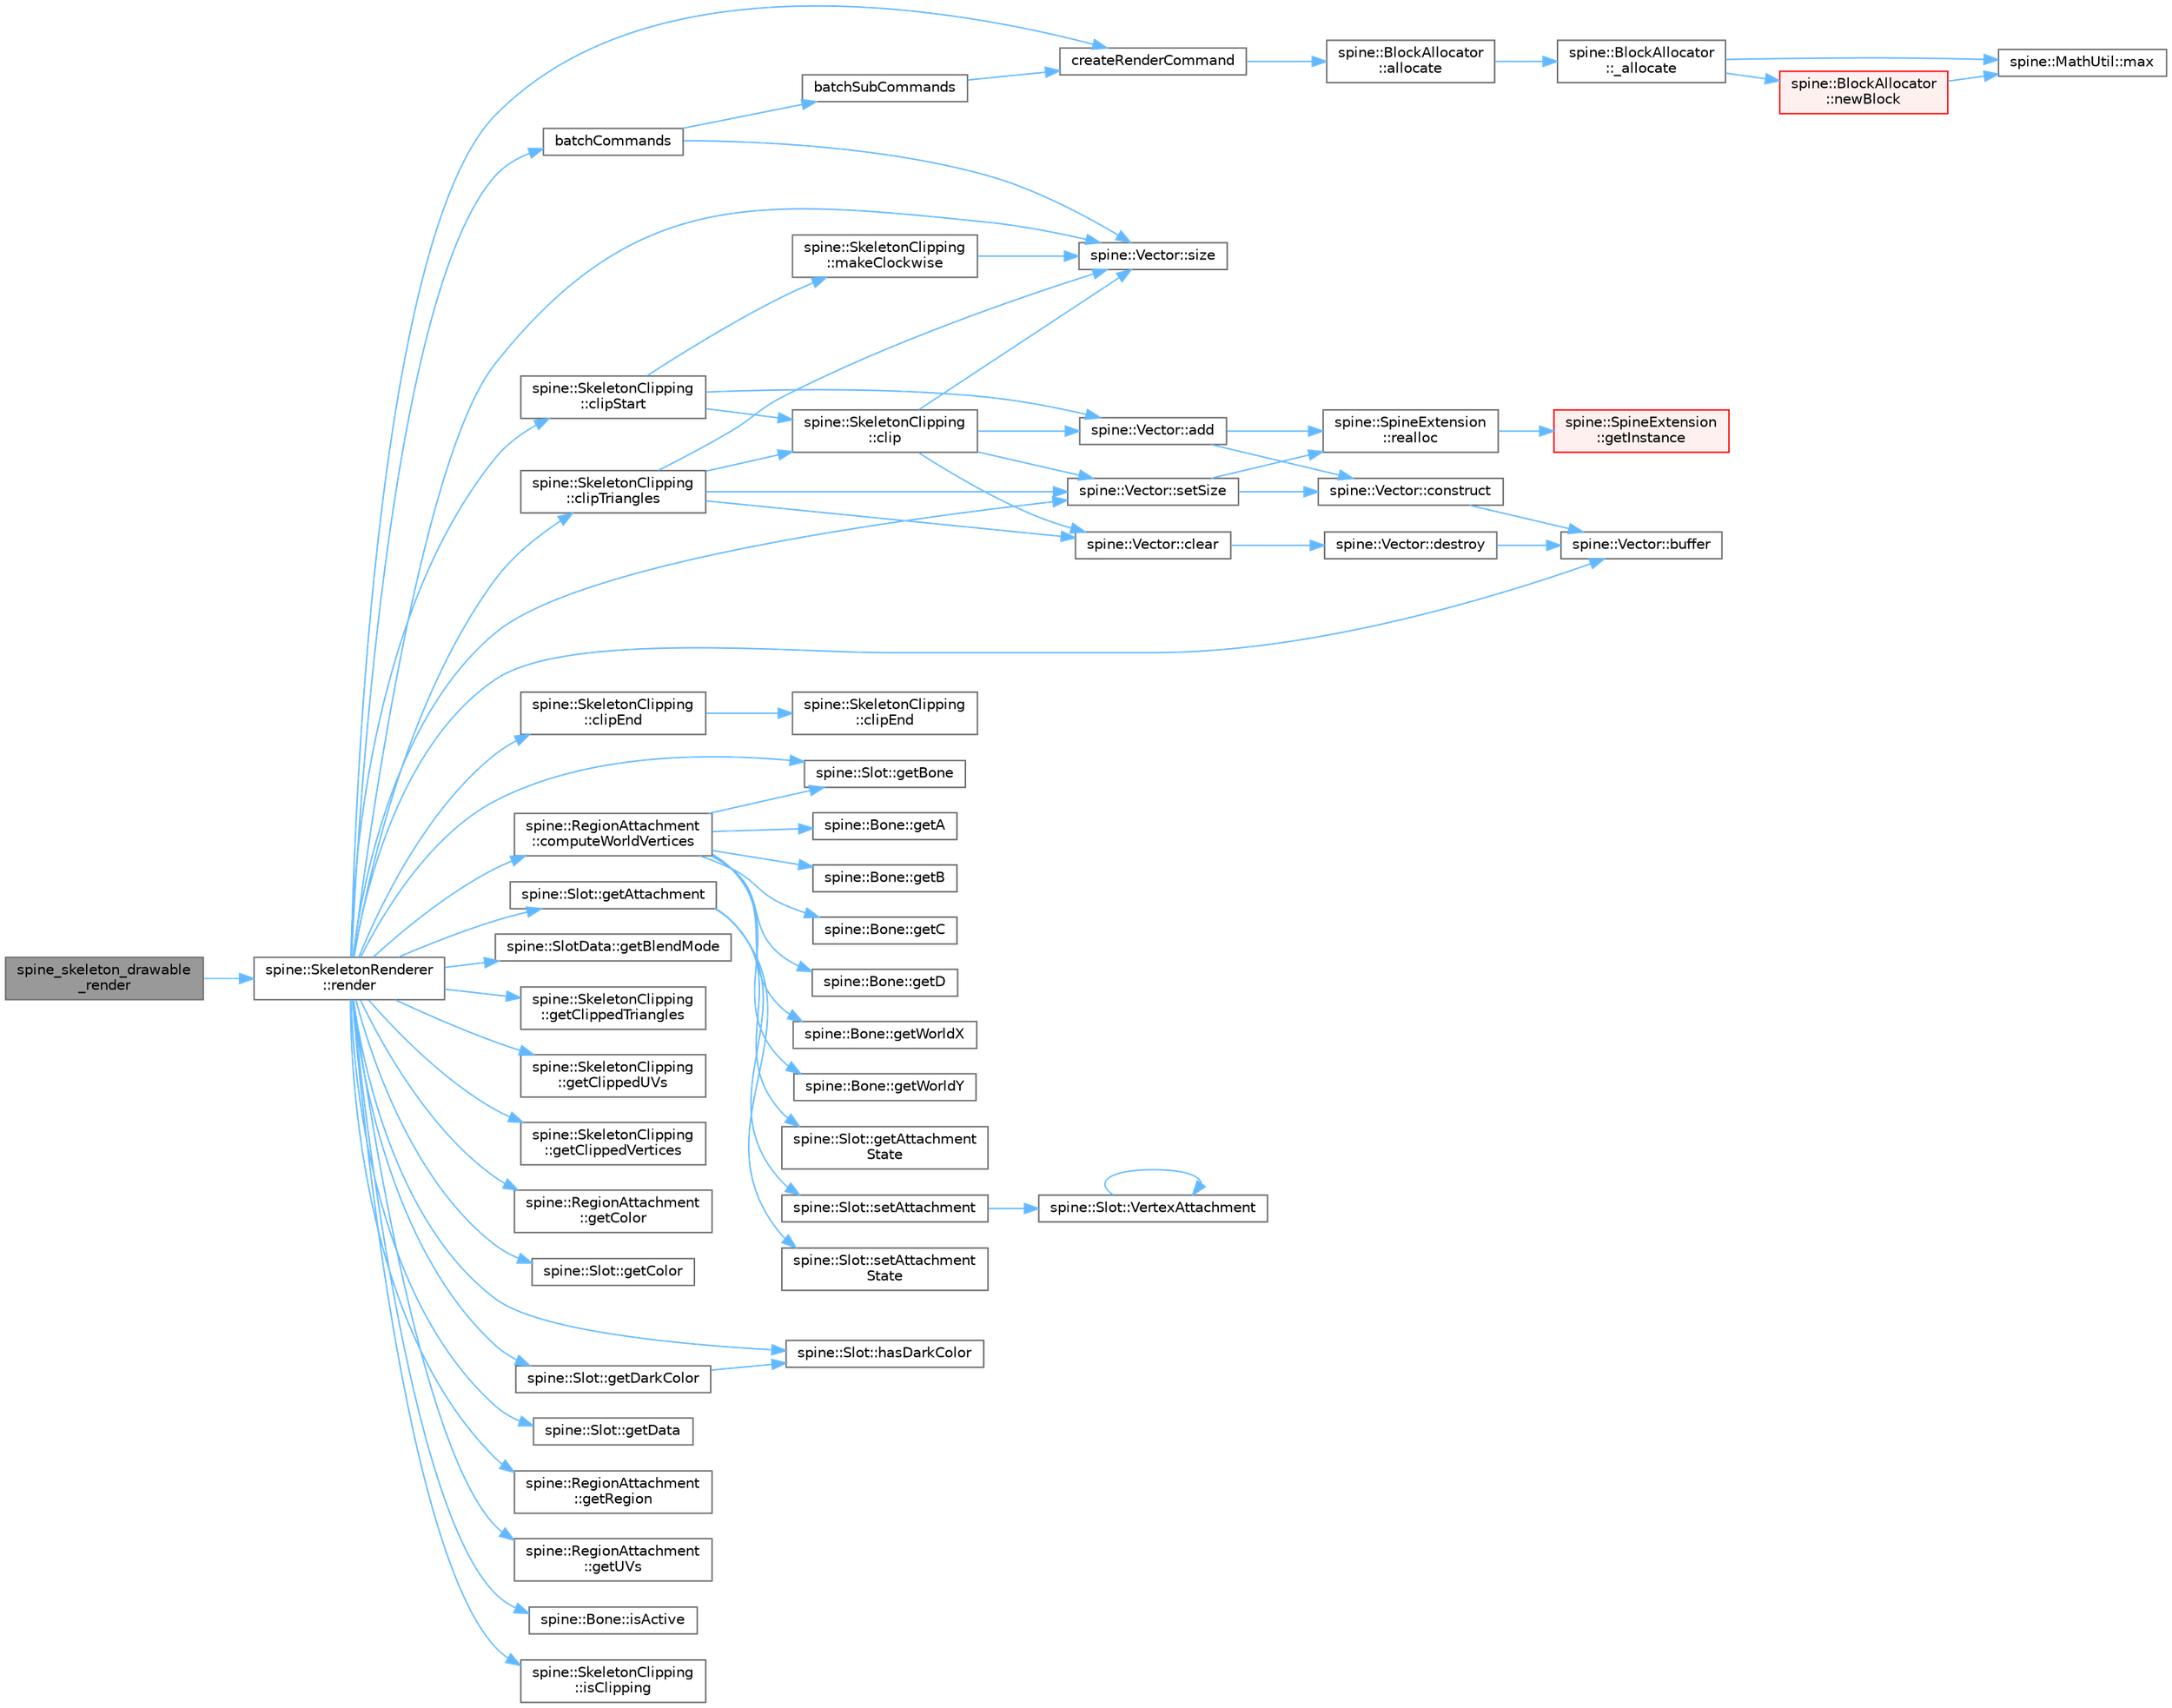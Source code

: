 digraph "spine_skeleton_drawable_render"
{
 // LATEX_PDF_SIZE
  bgcolor="transparent";
  edge [fontname=Helvetica,fontsize=10,labelfontname=Helvetica,labelfontsize=10];
  node [fontname=Helvetica,fontsize=10,shape=box,height=0.2,width=0.4];
  rankdir="LR";
  Node1 [id="Node000001",label="spine_skeleton_drawable\l_render",height=0.2,width=0.4,color="gray40", fillcolor="grey60", style="filled", fontcolor="black",tooltip=" "];
  Node1 -> Node2 [id="edge1_Node000001_Node000002",color="steelblue1",style="solid",tooltip=" "];
  Node2 [id="Node000002",label="spine::SkeletonRenderer\l::render",height=0.2,width=0.4,color="grey40", fillcolor="white", style="filled",URL="$classspine_1_1_skeleton_renderer.html#ad1457e71c0dc613dc341cc041400a59a",tooltip=" "];
  Node2 -> Node3 [id="edge2_Node000002_Node000003",color="steelblue1",style="solid",tooltip=" "];
  Node3 [id="Node000003",label="batchCommands",height=0.2,width=0.4,color="grey40", fillcolor="white", style="filled",URL="$_skeleton_renderer_8cpp.html#a2d415e915324233d5bb0015389354d09",tooltip=" "];
  Node3 -> Node4 [id="edge3_Node000003_Node000004",color="steelblue1",style="solid",tooltip=" "];
  Node4 [id="Node000004",label="batchSubCommands",height=0.2,width=0.4,color="grey40", fillcolor="white", style="filled",URL="$_skeleton_renderer_8cpp.html#a7a5cbff2cf16e751c422a1254bbd6b81",tooltip=" "];
  Node4 -> Node5 [id="edge4_Node000004_Node000005",color="steelblue1",style="solid",tooltip=" "];
  Node5 [id="Node000005",label="createRenderCommand",height=0.2,width=0.4,color="grey40", fillcolor="white", style="filled",URL="$_skeleton_renderer_8cpp.html#a3103769a521e71530534053e719e62d5",tooltip=" "];
  Node5 -> Node6 [id="edge5_Node000005_Node000006",color="steelblue1",style="solid",tooltip=" "];
  Node6 [id="Node000006",label="spine::BlockAllocator\l::allocate",height=0.2,width=0.4,color="grey40", fillcolor="white", style="filled",URL="$classspine_1_1_block_allocator.html#a0186d7cf5f46ecaca58d4634fbef27d8",tooltip=" "];
  Node6 -> Node7 [id="edge6_Node000006_Node000007",color="steelblue1",style="solid",tooltip=" "];
  Node7 [id="Node000007",label="spine::BlockAllocator\l::_allocate",height=0.2,width=0.4,color="grey40", fillcolor="white", style="filled",URL="$classspine_1_1_block_allocator.html#ab84453580f577874caafd243e23ef49f",tooltip=" "];
  Node7 -> Node8 [id="edge7_Node000007_Node000008",color="steelblue1",style="solid",tooltip=" "];
  Node8 [id="Node000008",label="spine::MathUtil::max",height=0.2,width=0.4,color="grey40", fillcolor="white", style="filled",URL="$classspine_1_1_math_util.html#a61ce0db5c69055db5e7002bd927b6c52",tooltip=" "];
  Node7 -> Node9 [id="edge8_Node000007_Node000009",color="steelblue1",style="solid",tooltip=" "];
  Node9 [id="Node000009",label="spine::BlockAllocator\l::newBlock",height=0.2,width=0.4,color="red", fillcolor="#FFF0F0", style="filled",URL="$classspine_1_1_block_allocator.html#a736398d74a07bc42b8d246f74525b306",tooltip=" "];
  Node9 -> Node8 [id="edge9_Node000009_Node000008",color="steelblue1",style="solid",tooltip=" "];
  Node3 -> Node14 [id="edge10_Node000003_Node000014",color="steelblue1",style="solid",tooltip=" "];
  Node14 [id="Node000014",label="spine::Vector::size",height=0.2,width=0.4,color="grey40", fillcolor="white", style="filled",URL="$classspine_1_1_vector.html#a9a93bc1e4174a3abf92154b3c1017542",tooltip=" "];
  Node2 -> Node15 [id="edge11_Node000002_Node000015",color="steelblue1",style="solid",tooltip=" "];
  Node15 [id="Node000015",label="spine::Vector::buffer",height=0.2,width=0.4,color="grey40", fillcolor="white", style="filled",URL="$classspine_1_1_vector.html#a51e5c426b03098af297e10efdaf52e22",tooltip=" "];
  Node2 -> Node16 [id="edge12_Node000002_Node000016",color="steelblue1",style="solid",tooltip=" "];
  Node16 [id="Node000016",label="spine::SkeletonClipping\l::clipEnd",height=0.2,width=0.4,color="grey40", fillcolor="white", style="filled",URL="$classspine_1_1_skeleton_clipping.html#a11fa3dc8501d348f0a23a110e2eed5d5",tooltip=" "];
  Node16 -> Node17 [id="edge13_Node000016_Node000017",color="steelblue1",style="solid",tooltip=" "];
  Node17 [id="Node000017",label="spine::SkeletonClipping\l::clipEnd",height=0.2,width=0.4,color="grey40", fillcolor="white", style="filled",URL="$classspine_1_1_skeleton_clipping.html#a11490e8c4e91771599c732436cd0cdfe",tooltip=" "];
  Node2 -> Node18 [id="edge14_Node000002_Node000018",color="steelblue1",style="solid",tooltip=" "];
  Node18 [id="Node000018",label="spine::SkeletonClipping\l::clipStart",height=0.2,width=0.4,color="grey40", fillcolor="white", style="filled",URL="$classspine_1_1_skeleton_clipping.html#afd2fb8e8b5813758d20b990bb22d3405",tooltip=" "];
  Node18 -> Node19 [id="edge15_Node000018_Node000019",color="steelblue1",style="solid",tooltip=" "];
  Node19 [id="Node000019",label="spine::Vector::add",height=0.2,width=0.4,color="grey40", fillcolor="white", style="filled",URL="$classspine_1_1_vector.html#ae2e7551c569fe19dd9d4528e2eaaf940",tooltip=" "];
  Node19 -> Node20 [id="edge16_Node000019_Node000020",color="steelblue1",style="solid",tooltip=" "];
  Node20 [id="Node000020",label="spine::Vector::construct",height=0.2,width=0.4,color="grey40", fillcolor="white", style="filled",URL="$classspine_1_1_vector.html#abfde582e65af47f6402e4bbdbd8a342c",tooltip=" "];
  Node20 -> Node15 [id="edge17_Node000020_Node000015",color="steelblue1",style="solid",tooltip=" "];
  Node19 -> Node21 [id="edge18_Node000019_Node000021",color="steelblue1",style="solid",tooltip=" "];
  Node21 [id="Node000021",label="spine::SpineExtension\l::realloc",height=0.2,width=0.4,color="grey40", fillcolor="white", style="filled",URL="$classspine_1_1_spine_extension.html#a7193fd3fa608111c02d744b46281cfed",tooltip=" "];
  Node21 -> Node11 [id="edge19_Node000021_Node000011",color="steelblue1",style="solid",tooltip=" "];
  Node11 [id="Node000011",label="spine::SpineExtension\l::getInstance",height=0.2,width=0.4,color="red", fillcolor="#FFF0F0", style="filled",URL="$classspine_1_1_spine_extension.html#ab60f2a37a933de36919feea9a33de55b",tooltip=" "];
  Node18 -> Node22 [id="edge20_Node000018_Node000022",color="steelblue1",style="solid",tooltip=" "];
  Node22 [id="Node000022",label="spine::SkeletonClipping\l::clip",height=0.2,width=0.4,color="grey40", fillcolor="white", style="filled",URL="$classspine_1_1_skeleton_clipping.html#a8d1c2ea59855216093e61d80d66e6974",tooltip=" "];
  Node22 -> Node19 [id="edge21_Node000022_Node000019",color="steelblue1",style="solid",tooltip=" "];
  Node22 -> Node23 [id="edge22_Node000022_Node000023",color="steelblue1",style="solid",tooltip=" "];
  Node23 [id="Node000023",label="spine::Vector::clear",height=0.2,width=0.4,color="grey40", fillcolor="white", style="filled",URL="$classspine_1_1_vector.html#a7e0da3564f29ad09f6041612389f7082",tooltip=" "];
  Node23 -> Node24 [id="edge23_Node000023_Node000024",color="steelblue1",style="solid",tooltip=" "];
  Node24 [id="Node000024",label="spine::Vector::destroy",height=0.2,width=0.4,color="grey40", fillcolor="white", style="filled",URL="$classspine_1_1_vector.html#aeda35bcc9bbf107e3120818a0047cca9",tooltip=" "];
  Node24 -> Node15 [id="edge24_Node000024_Node000015",color="steelblue1",style="solid",tooltip=" "];
  Node22 -> Node25 [id="edge25_Node000022_Node000025",color="steelblue1",style="solid",tooltip=" "];
  Node25 [id="Node000025",label="spine::Vector::setSize",height=0.2,width=0.4,color="grey40", fillcolor="white", style="filled",URL="$classspine_1_1_vector.html#afc7cd327140907874b8c8b4a7bca689e",tooltip=" "];
  Node25 -> Node20 [id="edge26_Node000025_Node000020",color="steelblue1",style="solid",tooltip=" "];
  Node25 -> Node21 [id="edge27_Node000025_Node000021",color="steelblue1",style="solid",tooltip=" "];
  Node22 -> Node14 [id="edge28_Node000022_Node000014",color="steelblue1",style="solid",tooltip=" "];
  Node18 -> Node26 [id="edge29_Node000018_Node000026",color="steelblue1",style="solid",tooltip=" "];
  Node26 [id="Node000026",label="spine::SkeletonClipping\l::makeClockwise",height=0.2,width=0.4,color="grey40", fillcolor="white", style="filled",URL="$classspine_1_1_skeleton_clipping.html#a8936829949b353cf7c2d09a91c6f12f1",tooltip=" "];
  Node26 -> Node14 [id="edge30_Node000026_Node000014",color="steelblue1",style="solid",tooltip=" "];
  Node2 -> Node27 [id="edge31_Node000002_Node000027",color="steelblue1",style="solid",tooltip=" "];
  Node27 [id="Node000027",label="spine::SkeletonClipping\l::clipTriangles",height=0.2,width=0.4,color="grey40", fillcolor="white", style="filled",URL="$classspine_1_1_skeleton_clipping.html#aec0e19eb248a06c1fd52ed6c1cae18b8",tooltip=" "];
  Node27 -> Node23 [id="edge32_Node000027_Node000023",color="steelblue1",style="solid",tooltip=" "];
  Node27 -> Node22 [id="edge33_Node000027_Node000022",color="steelblue1",style="solid",tooltip=" "];
  Node27 -> Node25 [id="edge34_Node000027_Node000025",color="steelblue1",style="solid",tooltip=" "];
  Node27 -> Node14 [id="edge35_Node000027_Node000014",color="steelblue1",style="solid",tooltip=" "];
  Node2 -> Node28 [id="edge36_Node000002_Node000028",color="steelblue1",style="solid",tooltip=" "];
  Node28 [id="Node000028",label="spine::RegionAttachment\l::computeWorldVertices",height=0.2,width=0.4,color="grey40", fillcolor="white", style="filled",URL="$classspine_1_1_region_attachment.html#aff6093b5fdcab5375c2d8b068231e66e",tooltip=" "];
  Node28 -> Node29 [id="edge37_Node000028_Node000029",color="steelblue1",style="solid",tooltip=" "];
  Node29 [id="Node000029",label="spine::Bone::getA",height=0.2,width=0.4,color="grey40", fillcolor="white", style="filled",URL="$classspine_1_1_bone.html#ad1bf794d4403f999c8f7b9f836df66d6",tooltip=" "];
  Node28 -> Node30 [id="edge38_Node000028_Node000030",color="steelblue1",style="solid",tooltip=" "];
  Node30 [id="Node000030",label="spine::Bone::getB",height=0.2,width=0.4,color="grey40", fillcolor="white", style="filled",URL="$classspine_1_1_bone.html#a058d5c49c47ceede5807b162410a1694",tooltip=" "];
  Node28 -> Node31 [id="edge39_Node000028_Node000031",color="steelblue1",style="solid",tooltip=" "];
  Node31 [id="Node000031",label="spine::Slot::getBone",height=0.2,width=0.4,color="grey40", fillcolor="white", style="filled",URL="$classspine_1_1_slot.html#a70e34507eb281998a242b6466b8465b6",tooltip=" "];
  Node28 -> Node32 [id="edge40_Node000028_Node000032",color="steelblue1",style="solid",tooltip=" "];
  Node32 [id="Node000032",label="spine::Bone::getC",height=0.2,width=0.4,color="grey40", fillcolor="white", style="filled",URL="$classspine_1_1_bone.html#a3d65d6d037c98373ee8f50c8eb8ecb9d",tooltip=" "];
  Node28 -> Node33 [id="edge41_Node000028_Node000033",color="steelblue1",style="solid",tooltip=" "];
  Node33 [id="Node000033",label="spine::Bone::getD",height=0.2,width=0.4,color="grey40", fillcolor="white", style="filled",URL="$classspine_1_1_bone.html#a5966f13d167734f5cceafca71892f5ec",tooltip=" "];
  Node28 -> Node34 [id="edge42_Node000028_Node000034",color="steelblue1",style="solid",tooltip=" "];
  Node34 [id="Node000034",label="spine::Bone::getWorldX",height=0.2,width=0.4,color="grey40", fillcolor="white", style="filled",URL="$classspine_1_1_bone.html#a31d0b696d1599e91547485b299ac0177",tooltip=" "];
  Node28 -> Node35 [id="edge43_Node000028_Node000035",color="steelblue1",style="solid",tooltip=" "];
  Node35 [id="Node000035",label="spine::Bone::getWorldY",height=0.2,width=0.4,color="grey40", fillcolor="white", style="filled",URL="$classspine_1_1_bone.html#a259cfdb2fbd70a5c57a2b59a2bcbc67a",tooltip=" "];
  Node2 -> Node5 [id="edge44_Node000002_Node000005",color="steelblue1",style="solid",tooltip=" "];
  Node2 -> Node36 [id="edge45_Node000002_Node000036",color="steelblue1",style="solid",tooltip=" "];
  Node36 [id="Node000036",label="spine::Slot::getAttachment",height=0.2,width=0.4,color="grey40", fillcolor="white", style="filled",URL="$classspine_1_1_slot.html#af8f7f6c38794624b4bbcb1031d05b37b",tooltip="May be NULL."];
  Node36 -> Node37 [id="edge46_Node000036_Node000037",color="steelblue1",style="solid",tooltip=" "];
  Node37 [id="Node000037",label="spine::Slot::getAttachment\lState",height=0.2,width=0.4,color="grey40", fillcolor="white", style="filled",URL="$classspine_1_1_slot.html#af63d2293b5f0c9769d3589a7736c55a6",tooltip=" "];
  Node36 -> Node38 [id="edge47_Node000036_Node000038",color="steelblue1",style="solid",tooltip=" "];
  Node38 [id="Node000038",label="spine::Slot::setAttachment",height=0.2,width=0.4,color="grey40", fillcolor="white", style="filled",URL="$classspine_1_1_slot.html#ad9359f3f2289ed3c013215c40b180c58",tooltip=" "];
  Node38 -> Node39 [id="edge48_Node000038_Node000039",color="steelblue1",style="solid",tooltip=" "];
  Node39 [id="Node000039",label="spine::Slot::VertexAttachment",height=0.2,width=0.4,color="grey40", fillcolor="white", style="filled",URL="$classspine_1_1_slot.html#a4eec6d564571199bb94093daf4fa675c",tooltip=" "];
  Node39 -> Node39 [id="edge49_Node000039_Node000039",color="steelblue1",style="solid",tooltip=" "];
  Node36 -> Node40 [id="edge50_Node000036_Node000040",color="steelblue1",style="solid",tooltip=" "];
  Node40 [id="Node000040",label="spine::Slot::setAttachment\lState",height=0.2,width=0.4,color="grey40", fillcolor="white", style="filled",URL="$classspine_1_1_slot.html#ab108772a947f2283bdd50c493beeeb39",tooltip=" "];
  Node2 -> Node41 [id="edge51_Node000002_Node000041",color="steelblue1",style="solid",tooltip=" "];
  Node41 [id="Node000041",label="spine::SlotData::getBlendMode",height=0.2,width=0.4,color="grey40", fillcolor="white", style="filled",URL="$classspine_1_1_slot_data.html#a96a454bc91254bf20ed36b648e8ce160",tooltip=" "];
  Node2 -> Node31 [id="edge52_Node000002_Node000031",color="steelblue1",style="solid",tooltip=" "];
  Node2 -> Node42 [id="edge53_Node000002_Node000042",color="steelblue1",style="solid",tooltip=" "];
  Node42 [id="Node000042",label="spine::SkeletonClipping\l::getClippedTriangles",height=0.2,width=0.4,color="grey40", fillcolor="white", style="filled",URL="$classspine_1_1_skeleton_clipping.html#a713688d9ded7850fa6487d75a1038404",tooltip=" "];
  Node2 -> Node43 [id="edge54_Node000002_Node000043",color="steelblue1",style="solid",tooltip=" "];
  Node43 [id="Node000043",label="spine::SkeletonClipping\l::getClippedUVs",height=0.2,width=0.4,color="grey40", fillcolor="white", style="filled",URL="$classspine_1_1_skeleton_clipping.html#ac151eb59e858514b828ee69c1febf26c",tooltip=" "];
  Node2 -> Node44 [id="edge55_Node000002_Node000044",color="steelblue1",style="solid",tooltip=" "];
  Node44 [id="Node000044",label="spine::SkeletonClipping\l::getClippedVertices",height=0.2,width=0.4,color="grey40", fillcolor="white", style="filled",URL="$classspine_1_1_skeleton_clipping.html#a0bc2b65d00f7030395880b85cafebbcf",tooltip=" "];
  Node2 -> Node45 [id="edge56_Node000002_Node000045",color="steelblue1",style="solid",tooltip=" "];
  Node45 [id="Node000045",label="spine::RegionAttachment\l::getColor",height=0.2,width=0.4,color="grey40", fillcolor="white", style="filled",URL="$classspine_1_1_region_attachment.html#ab7f22bbc560f9c046b8076ff970a38c5",tooltip=" "];
  Node2 -> Node46 [id="edge57_Node000002_Node000046",color="steelblue1",style="solid",tooltip=" "];
  Node46 [id="Node000046",label="spine::Slot::getColor",height=0.2,width=0.4,color="grey40", fillcolor="white", style="filled",URL="$classspine_1_1_slot.html#a46318ae842c4846d16ae33d16b1916dc",tooltip=" "];
  Node2 -> Node47 [id="edge58_Node000002_Node000047",color="steelblue1",style="solid",tooltip=" "];
  Node47 [id="Node000047",label="spine::Slot::getDarkColor",height=0.2,width=0.4,color="grey40", fillcolor="white", style="filled",URL="$classspine_1_1_slot.html#aa42c52420f332b1027b37016b13d3457",tooltip=" "];
  Node47 -> Node48 [id="edge59_Node000047_Node000048",color="steelblue1",style="solid",tooltip=" "];
  Node48 [id="Node000048",label="spine::Slot::hasDarkColor",height=0.2,width=0.4,color="grey40", fillcolor="white", style="filled",URL="$classspine_1_1_slot.html#aaf24b2b20880efd58f1154860e0d8050",tooltip=" "];
  Node2 -> Node49 [id="edge60_Node000002_Node000049",color="steelblue1",style="solid",tooltip=" "];
  Node49 [id="Node000049",label="spine::Slot::getData",height=0.2,width=0.4,color="grey40", fillcolor="white", style="filled",URL="$classspine_1_1_slot.html#aa40b9c57e081fa331da138ce469ec8a4",tooltip=" "];
  Node2 -> Node50 [id="edge61_Node000002_Node000050",color="steelblue1",style="solid",tooltip=" "];
  Node50 [id="Node000050",label="spine::RegionAttachment\l::getRegion",height=0.2,width=0.4,color="grey40", fillcolor="white", style="filled",URL="$classspine_1_1_region_attachment.html#adf3addb5aec6daa0d88e3bb9ed3c5305",tooltip=" "];
  Node2 -> Node51 [id="edge62_Node000002_Node000051",color="steelblue1",style="solid",tooltip=" "];
  Node51 [id="Node000051",label="spine::RegionAttachment\l::getUVs",height=0.2,width=0.4,color="grey40", fillcolor="white", style="filled",URL="$classspine_1_1_region_attachment.html#a52c9dad057bd37dd9b82fa3670d41a91",tooltip=" "];
  Node2 -> Node48 [id="edge63_Node000002_Node000048",color="steelblue1",style="solid",tooltip=" "];
  Node2 -> Node52 [id="edge64_Node000002_Node000052",color="steelblue1",style="solid",tooltip=" "];
  Node52 [id="Node000052",label="spine::Bone::isActive",height=0.2,width=0.4,color="grey40", fillcolor="white", style="filled",URL="$classspine_1_1_bone.html#ada704b83037234cd547446faadf8b92b",tooltip=" "];
  Node2 -> Node53 [id="edge65_Node000002_Node000053",color="steelblue1",style="solid",tooltip=" "];
  Node53 [id="Node000053",label="spine::SkeletonClipping\l::isClipping",height=0.2,width=0.4,color="grey40", fillcolor="white", style="filled",URL="$classspine_1_1_skeleton_clipping.html#a4705b15b310c59b5bad90c8f5ff54e9f",tooltip=" "];
  Node2 -> Node25 [id="edge66_Node000002_Node000025",color="steelblue1",style="solid",tooltip=" "];
  Node2 -> Node14 [id="edge67_Node000002_Node000014",color="steelblue1",style="solid",tooltip=" "];
}
